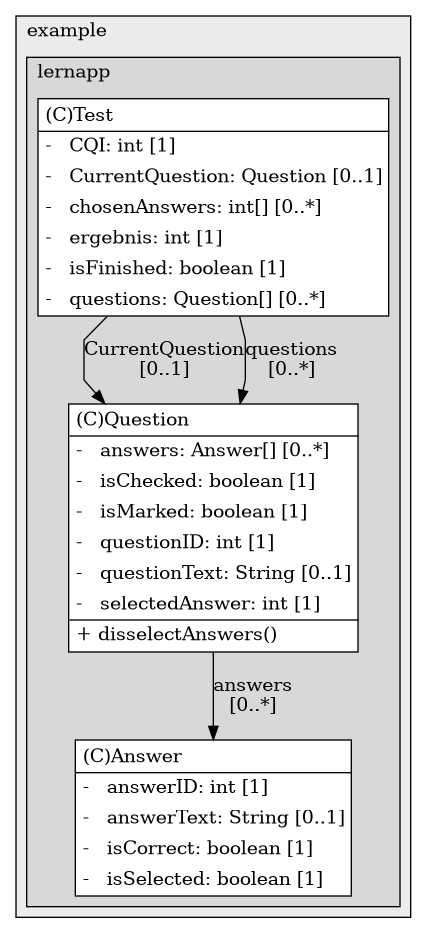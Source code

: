 @startuml

/' diagram meta data start
config=StructureConfiguration;
{
  "projectClassification": {
    "searchMode": "OpenProject", // OpenProject, AllProjects
    "includedProjects": "",
    "pathEndKeywords": "*.impl",
    "isClientPath": "",
    "isClientName": "",
    "isTestPath": "",
    "isTestName": "",
    "isMappingPath": "",
    "isMappingName": "",
    "isDataAccessPath": "",
    "isDataAccessName": "",
    "isDataStructurePath": "",
    "isDataStructureName": "",
    "isInterfaceStructuresPath": "",
    "isInterfaceStructuresName": "",
    "isEntryPointPath": "",
    "isEntryPointName": "",
    "treatFinalFieldsAsMandatory": false
  },
  "graphRestriction": {
    "classPackageExcludeFilter": "",
    "classPackageIncludeFilter": "",
    "classNameExcludeFilter": "",
    "classNameIncludeFilter": "",
    "methodNameExcludeFilter": "",
    "methodNameIncludeFilter": "",
    "removeByInheritance": "", // inheritance/annotation based filtering is done in a second step
    "removeByAnnotation": "",
    "removeByClassPackage": "", // cleanup the graph after inheritance/annotation based filtering is done
    "removeByClassName": "",
    "cutMappings": false,
    "cutEnum": true,
    "cutTests": true,
    "cutClient": true,
    "cutDataAccess": false,
    "cutInterfaceStructures": false,
    "cutDataStructures": false,
    "cutGetterAndSetter": true,
    "cutConstructors": true
  },
  "graphTraversal": {
    "forwardDepth": 6,
    "backwardDepth": 6,
    "classPackageExcludeFilter": "",
    "classPackageIncludeFilter": "",
    "classNameExcludeFilter": "",
    "classNameIncludeFilter": "",
    "methodNameExcludeFilter": "",
    "methodNameIncludeFilter": "",
    "hideMappings": false,
    "hideDataStructures": false,
    "hidePrivateMethods": true,
    "hideInterfaceCalls": true, // indirection: implementation -> interface (is hidden) -> implementation
    "onlyShowApplicationEntryPoints": false, // root node is included
    "useMethodCallsForStructureDiagram": "ForwardOnly" // ForwardOnly, BothDirections, No
  },
  "details": {
    "aggregation": "GroupByClass", // ByClass, GroupByClass, None
    "showClassGenericTypes": true,
    "showMethods": true,
    "showMethodParameterNames": true,
    "showMethodParameterTypes": true,
    "showMethodReturnType": true,
    "showPackageLevels": 2,
    "showDetailedClassStructure": true
  },
  "rootClass": "com.example.lernapp.Test",
  "extensionCallbackMethod": "" // qualified.class.name#methodName - signature: public static String method(String)
}
diagram meta data end '/



digraph g {
    rankdir="TB"
    splines=polyline
    

'nodes 
subgraph cluster_1322970774 { 
   	label=example
	labeljust=l
	fillcolor="#ececec"
	style=filled
   
   subgraph cluster_1514438664 { 
   	label=lernapp
	labeljust=l
	fillcolor="#d8d8d8"
	style=filled
   
   Answer17646181[
	label=<<TABLE BORDER="1" CELLBORDER="0" CELLPADDING="4" CELLSPACING="0">
<TR><TD ALIGN="LEFT" >(C)Answer</TD></TR>
<HR/>
<TR><TD ALIGN="LEFT" >-   answerID: int [1]</TD></TR>
<TR><TD ALIGN="LEFT" >-   answerText: String [0..1]</TD></TR>
<TR><TD ALIGN="LEFT" >-   isCorrect: boolean [1]</TD></TR>
<TR><TD ALIGN="LEFT" >-   isSelected: boolean [1]</TD></TR>
</TABLE>>
	style=filled
	margin=0
	shape=plaintext
	fillcolor="#FFFFFF"
];

Question17646181[
	label=<<TABLE BORDER="1" CELLBORDER="0" CELLPADDING="4" CELLSPACING="0">
<TR><TD ALIGN="LEFT" >(C)Question</TD></TR>
<HR/>
<TR><TD ALIGN="LEFT" >-   answers: Answer[] [0..*]</TD></TR>
<TR><TD ALIGN="LEFT" >-   isChecked: boolean [1]</TD></TR>
<TR><TD ALIGN="LEFT" >-   isMarked: boolean [1]</TD></TR>
<TR><TD ALIGN="LEFT" >-   questionID: int [1]</TD></TR>
<TR><TD ALIGN="LEFT" >-   questionText: String [0..1]</TD></TR>
<TR><TD ALIGN="LEFT" >-   selectedAnswer: int [1]</TD></TR>
<HR/>
<TR><TD ALIGN="LEFT" >+ disselectAnswers()</TD></TR>
</TABLE>>
	style=filled
	margin=0
	shape=plaintext
	fillcolor="#FFFFFF"
];

Test17646181[
	label=<<TABLE BORDER="1" CELLBORDER="0" CELLPADDING="4" CELLSPACING="0">
<TR><TD ALIGN="LEFT" >(C)Test</TD></TR>
<HR/>
<TR><TD ALIGN="LEFT" >-   CQI: int [1]</TD></TR>
<TR><TD ALIGN="LEFT" >-   CurrentQuestion: Question [0..1]</TD></TR>
<TR><TD ALIGN="LEFT" >-   chosenAnswers: int[] [0..*]</TD></TR>
<TR><TD ALIGN="LEFT" >-   ergebnis: int [1]</TD></TR>
<TR><TD ALIGN="LEFT" >-   isFinished: boolean [1]</TD></TR>
<TR><TD ALIGN="LEFT" >-   questions: Question[] [0..*]</TD></TR>
</TABLE>>
	style=filled
	margin=0
	shape=plaintext
	fillcolor="#FFFFFF"
];
} 
} 

'edges    
Question17646181 -> Answer17646181[label="answers
[0..*]"];
Test17646181 -> Question17646181[label="CurrentQuestion
[0..1]"];
Test17646181 -> Question17646181[label="questions
[0..*]"];
    
}
@enduml